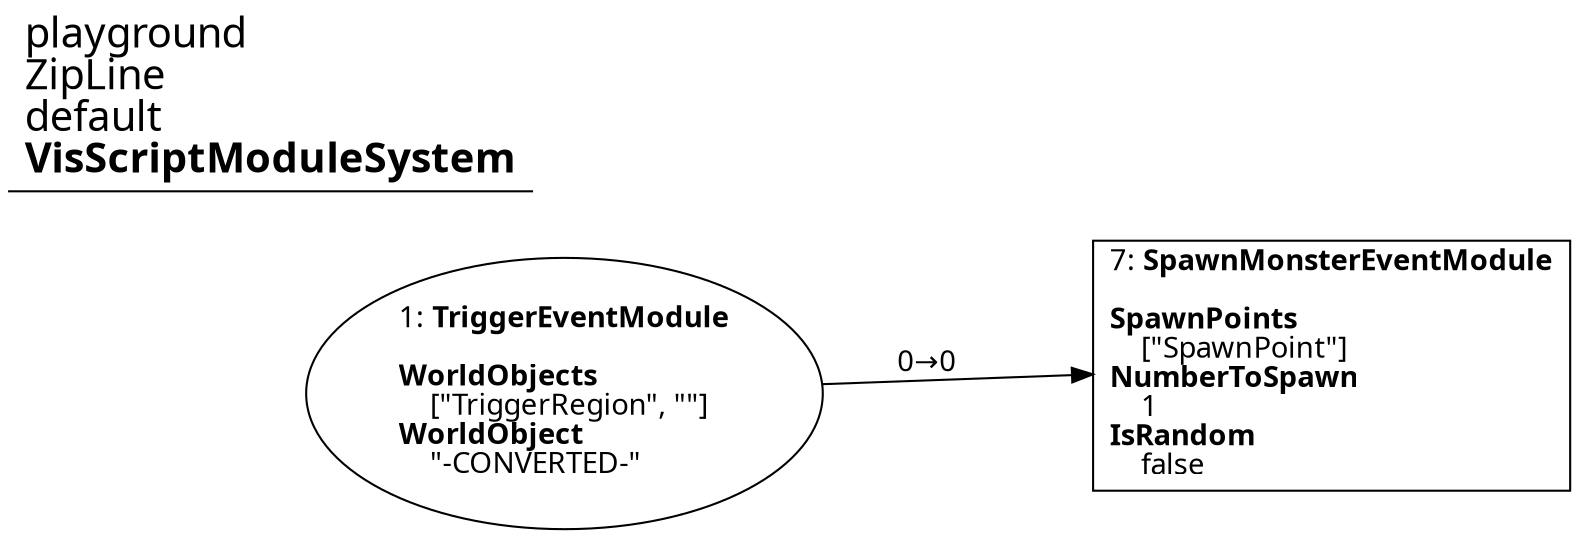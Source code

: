 digraph {
    layout = fdp;
    overlap = prism;
    sep = "+16";
    splines = spline;

    node [ shape = box ];

    graph [ fontname = "Segoe UI" ];
    node [ fontname = "Segoe UI" ];
    edge [ fontname = "Segoe UI" ];

    1 [ label = <1: <b>TriggerEventModule</b><br/><br/><b>WorldObjects</b><br align="left"/>    [&quot;TriggerRegion&quot;, &quot;&quot;]<br align="left"/><b>WorldObject</b><br align="left"/>    &quot;-CONVERTED-&quot;<br align="left"/>> ];
    1 [ shape = oval ]
    1 [ pos = "0.21900001,-0.091000006!" ];
    1 -> 7 [ label = "0→0" ];

    7 [ label = <7: <b>SpawnMonsterEventModule</b><br/><br/><b>SpawnPoints</b><br align="left"/>    [&quot;SpawnPoint&quot;]<br align="left"/><b>NumberToSpawn</b><br align="left"/>    1<br align="left"/><b>IsRandom</b><br align="left"/>    false<br align="left"/>> ];
    7 [ pos = "0.514,-0.12900001!" ];

    title [ pos = "0.21800001,-0.09!" ];
    title [ shape = underline ];
    title [ label = <<font point-size="20">playground<br align="left"/>ZipLine<br align="left"/>default<br align="left"/><b>VisScriptModuleSystem</b><br align="left"/></font>> ];
}
